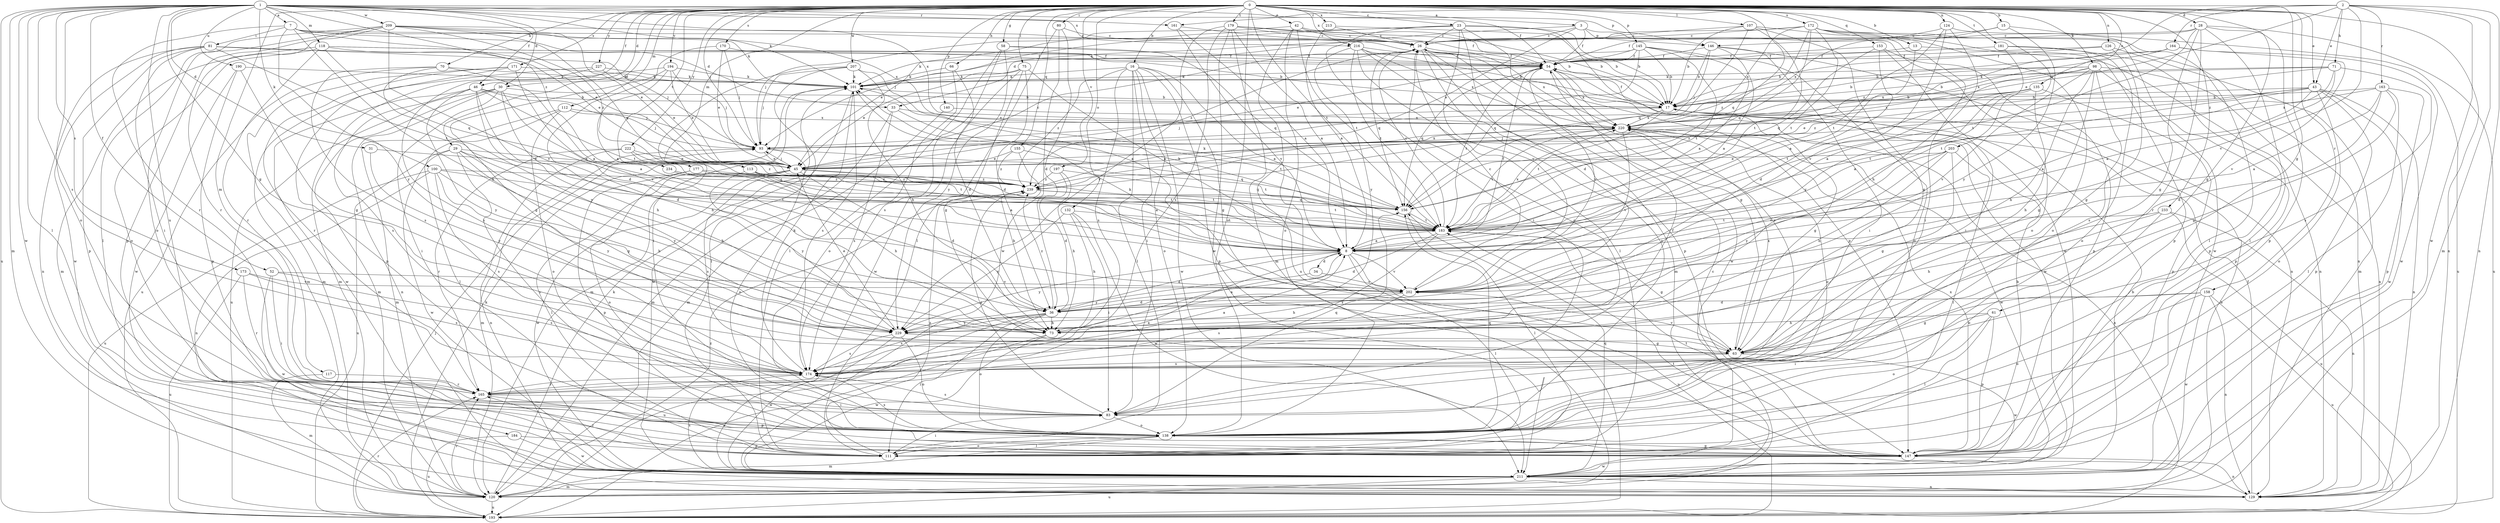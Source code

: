 strict digraph  {
0;
1;
2;
3;
7;
8;
13;
15;
16;
17;
23;
26;
28;
29;
30;
31;
33;
34;
36;
42;
43;
45;
46;
52;
54;
58;
61;
63;
66;
70;
71;
73;
75;
80;
81;
83;
93;
98;
100;
101;
107;
111;
112;
113;
117;
118;
120;
124;
126;
129;
132;
135;
138;
140;
145;
146;
147;
153;
155;
156;
158;
161;
163;
164;
165;
170;
171;
172;
173;
174;
177;
179;
181;
183;
184;
190;
193;
194;
197;
202;
203;
207;
209;
211;
213;
216;
220;
222;
227;
229;
233;
234;
239;
0 -> 3  [label=a];
0 -> 13  [label=b];
0 -> 15  [label=b];
0 -> 16  [label=b];
0 -> 23  [label=c];
0 -> 28  [label=d];
0 -> 29  [label=d];
0 -> 30  [label=d];
0 -> 42  [label=e];
0 -> 43  [label=e];
0 -> 46  [label=f];
0 -> 58  [label=g];
0 -> 61  [label=g];
0 -> 63  [label=g];
0 -> 66  [label=h];
0 -> 70  [label=h];
0 -> 75  [label=i];
0 -> 80  [label=i];
0 -> 93  [label=j];
0 -> 98  [label=k];
0 -> 107  [label=l];
0 -> 112  [label=m];
0 -> 113  [label=m];
0 -> 117  [label=m];
0 -> 124  [label=n];
0 -> 126  [label=n];
0 -> 129  [label=n];
0 -> 132  [label=o];
0 -> 135  [label=o];
0 -> 138  [label=o];
0 -> 140  [label=p];
0 -> 145  [label=p];
0 -> 153  [label=q];
0 -> 155  [label=q];
0 -> 156  [label=q];
0 -> 158  [label=r];
0 -> 170  [label=s];
0 -> 171  [label=s];
0 -> 172  [label=s];
0 -> 177  [label=t];
0 -> 179  [label=t];
0 -> 181  [label=t];
0 -> 183  [label=t];
0 -> 194  [label=v];
0 -> 197  [label=v];
0 -> 203  [label=w];
0 -> 207  [label=w];
0 -> 213  [label=x];
0 -> 216  [label=x];
0 -> 222  [label=y];
0 -> 227  [label=y];
0 -> 233  [label=z];
1 -> 7  [label=a];
1 -> 30  [label=d];
1 -> 31  [label=d];
1 -> 46  [label=f];
1 -> 52  [label=f];
1 -> 54  [label=f];
1 -> 63  [label=g];
1 -> 100  [label=k];
1 -> 101  [label=k];
1 -> 111  [label=l];
1 -> 118  [label=m];
1 -> 120  [label=m];
1 -> 138  [label=o];
1 -> 146  [label=p];
1 -> 161  [label=r];
1 -> 173  [label=s];
1 -> 174  [label=s];
1 -> 184  [label=u];
1 -> 190  [label=u];
1 -> 193  [label=u];
1 -> 209  [label=w];
1 -> 211  [label=w];
1 -> 216  [label=x];
1 -> 220  [label=x];
1 -> 234  [label=z];
2 -> 43  [label=e];
2 -> 45  [label=e];
2 -> 71  [label=h];
2 -> 120  [label=m];
2 -> 129  [label=n];
2 -> 161  [label=r];
2 -> 163  [label=r];
2 -> 164  [label=r];
2 -> 202  [label=v];
2 -> 211  [label=w];
2 -> 239  [label=z];
3 -> 26  [label=c];
3 -> 33  [label=d];
3 -> 45  [label=e];
3 -> 54  [label=f];
3 -> 138  [label=o];
3 -> 146  [label=p];
7 -> 33  [label=d];
7 -> 45  [label=e];
7 -> 54  [label=f];
7 -> 73  [label=h];
7 -> 81  [label=i];
7 -> 101  [label=k];
7 -> 165  [label=r];
7 -> 229  [label=y];
8 -> 34  [label=d];
8 -> 36  [label=d];
8 -> 54  [label=f];
8 -> 111  [label=l];
8 -> 193  [label=u];
8 -> 202  [label=v];
8 -> 229  [label=y];
13 -> 8  [label=a];
13 -> 54  [label=f];
13 -> 129  [label=n];
15 -> 111  [label=l];
15 -> 146  [label=p];
15 -> 220  [label=x];
15 -> 229  [label=y];
16 -> 8  [label=a];
16 -> 63  [label=g];
16 -> 83  [label=i];
16 -> 101  [label=k];
16 -> 111  [label=l];
16 -> 138  [label=o];
16 -> 147  [label=p];
16 -> 174  [label=s];
16 -> 211  [label=w];
16 -> 239  [label=z];
17 -> 54  [label=f];
17 -> 63  [label=g];
17 -> 93  [label=j];
17 -> 183  [label=t];
17 -> 220  [label=x];
23 -> 17  [label=b];
23 -> 26  [label=c];
23 -> 36  [label=d];
23 -> 45  [label=e];
23 -> 83  [label=i];
23 -> 93  [label=j];
23 -> 147  [label=p];
23 -> 202  [label=v];
23 -> 211  [label=w];
26 -> 54  [label=f];
26 -> 63  [label=g];
26 -> 120  [label=m];
26 -> 138  [label=o];
26 -> 156  [label=q];
26 -> 211  [label=w];
26 -> 220  [label=x];
26 -> 239  [label=z];
28 -> 26  [label=c];
28 -> 54  [label=f];
28 -> 63  [label=g];
28 -> 111  [label=l];
28 -> 147  [label=p];
28 -> 165  [label=r];
28 -> 183  [label=t];
28 -> 193  [label=u];
29 -> 45  [label=e];
29 -> 63  [label=g];
29 -> 73  [label=h];
29 -> 138  [label=o];
29 -> 193  [label=u];
29 -> 211  [label=w];
29 -> 229  [label=y];
30 -> 8  [label=a];
30 -> 17  [label=b];
30 -> 73  [label=h];
30 -> 83  [label=i];
30 -> 120  [label=m];
30 -> 129  [label=n];
30 -> 193  [label=u];
31 -> 45  [label=e];
31 -> 229  [label=y];
33 -> 120  [label=m];
33 -> 174  [label=s];
33 -> 183  [label=t];
33 -> 220  [label=x];
34 -> 202  [label=v];
34 -> 229  [label=y];
36 -> 73  [label=h];
36 -> 111  [label=l];
36 -> 138  [label=o];
36 -> 174  [label=s];
36 -> 193  [label=u];
36 -> 229  [label=y];
36 -> 239  [label=z];
42 -> 17  [label=b];
42 -> 26  [label=c];
42 -> 93  [label=j];
42 -> 138  [label=o];
42 -> 183  [label=t];
42 -> 193  [label=u];
43 -> 8  [label=a];
43 -> 17  [label=b];
43 -> 45  [label=e];
43 -> 129  [label=n];
43 -> 138  [label=o];
43 -> 147  [label=p];
43 -> 183  [label=t];
43 -> 211  [label=w];
43 -> 239  [label=z];
45 -> 26  [label=c];
45 -> 36  [label=d];
45 -> 93  [label=j];
45 -> 111  [label=l];
45 -> 174  [label=s];
45 -> 183  [label=t];
45 -> 211  [label=w];
45 -> 239  [label=z];
46 -> 17  [label=b];
46 -> 36  [label=d];
46 -> 73  [label=h];
46 -> 93  [label=j];
46 -> 174  [label=s];
46 -> 183  [label=t];
46 -> 211  [label=w];
46 -> 229  [label=y];
52 -> 83  [label=i];
52 -> 174  [label=s];
52 -> 202  [label=v];
52 -> 211  [label=w];
54 -> 101  [label=k];
54 -> 156  [label=q];
54 -> 174  [label=s];
54 -> 183  [label=t];
54 -> 202  [label=v];
54 -> 211  [label=w];
54 -> 220  [label=x];
58 -> 54  [label=f];
58 -> 111  [label=l];
58 -> 156  [label=q];
58 -> 174  [label=s];
58 -> 229  [label=y];
61 -> 73  [label=h];
61 -> 83  [label=i];
61 -> 111  [label=l];
61 -> 138  [label=o];
61 -> 147  [label=p];
63 -> 174  [label=s];
63 -> 202  [label=v];
63 -> 211  [label=w];
63 -> 220  [label=x];
66 -> 36  [label=d];
66 -> 101  [label=k];
66 -> 138  [label=o];
70 -> 8  [label=a];
70 -> 101  [label=k];
70 -> 174  [label=s];
70 -> 193  [label=u];
70 -> 229  [label=y];
71 -> 8  [label=a];
71 -> 17  [label=b];
71 -> 101  [label=k];
71 -> 174  [label=s];
71 -> 183  [label=t];
71 -> 239  [label=z];
73 -> 8  [label=a];
73 -> 193  [label=u];
73 -> 211  [label=w];
75 -> 8  [label=a];
75 -> 36  [label=d];
75 -> 45  [label=e];
75 -> 63  [label=g];
75 -> 101  [label=k];
75 -> 211  [label=w];
80 -> 26  [label=c];
80 -> 36  [label=d];
80 -> 111  [label=l];
80 -> 211  [label=w];
81 -> 54  [label=f];
81 -> 83  [label=i];
81 -> 93  [label=j];
81 -> 129  [label=n];
81 -> 147  [label=p];
81 -> 183  [label=t];
81 -> 211  [label=w];
83 -> 138  [label=o];
83 -> 156  [label=q];
83 -> 174  [label=s];
83 -> 239  [label=z];
93 -> 45  [label=e];
93 -> 120  [label=m];
93 -> 138  [label=o];
93 -> 183  [label=t];
93 -> 220  [label=x];
98 -> 8  [label=a];
98 -> 17  [label=b];
98 -> 63  [label=g];
98 -> 73  [label=h];
98 -> 101  [label=k];
98 -> 129  [label=n];
98 -> 147  [label=p];
98 -> 174  [label=s];
98 -> 202  [label=v];
98 -> 220  [label=x];
100 -> 73  [label=h];
100 -> 129  [label=n];
100 -> 174  [label=s];
100 -> 183  [label=t];
100 -> 193  [label=u];
100 -> 229  [label=y];
100 -> 239  [label=z];
101 -> 17  [label=b];
101 -> 120  [label=m];
101 -> 174  [label=s];
101 -> 211  [label=w];
107 -> 17  [label=b];
107 -> 26  [label=c];
107 -> 63  [label=g];
107 -> 83  [label=i];
107 -> 156  [label=q];
107 -> 183  [label=t];
111 -> 83  [label=i];
111 -> 138  [label=o];
111 -> 165  [label=r];
111 -> 239  [label=z];
112 -> 93  [label=j];
112 -> 111  [label=l];
112 -> 120  [label=m];
112 -> 138  [label=o];
112 -> 220  [label=x];
113 -> 73  [label=h];
113 -> 183  [label=t];
113 -> 229  [label=y];
113 -> 239  [label=z];
117 -> 120  [label=m];
117 -> 165  [label=r];
118 -> 17  [label=b];
118 -> 45  [label=e];
118 -> 54  [label=f];
118 -> 120  [label=m];
118 -> 138  [label=o];
118 -> 156  [label=q];
118 -> 165  [label=r];
120 -> 17  [label=b];
120 -> 26  [label=c];
120 -> 101  [label=k];
120 -> 165  [label=r];
120 -> 193  [label=u];
120 -> 239  [label=z];
124 -> 26  [label=c];
124 -> 73  [label=h];
124 -> 183  [label=t];
124 -> 193  [label=u];
124 -> 202  [label=v];
126 -> 17  [label=b];
126 -> 54  [label=f];
126 -> 63  [label=g];
126 -> 120  [label=m];
129 -> 54  [label=f];
129 -> 183  [label=t];
132 -> 73  [label=h];
132 -> 83  [label=i];
132 -> 183  [label=t];
132 -> 211  [label=w];
132 -> 229  [label=y];
135 -> 8  [label=a];
135 -> 17  [label=b];
135 -> 73  [label=h];
135 -> 147  [label=p];
135 -> 183  [label=t];
135 -> 220  [label=x];
138 -> 111  [label=l];
138 -> 120  [label=m];
138 -> 147  [label=p];
138 -> 156  [label=q];
138 -> 174  [label=s];
140 -> 120  [label=m];
140 -> 220  [label=x];
145 -> 8  [label=a];
145 -> 17  [label=b];
145 -> 45  [label=e];
145 -> 54  [label=f];
145 -> 101  [label=k];
145 -> 138  [label=o];
145 -> 156  [label=q];
145 -> 183  [label=t];
146 -> 8  [label=a];
146 -> 17  [label=b];
146 -> 54  [label=f];
146 -> 83  [label=i];
146 -> 93  [label=j];
146 -> 129  [label=n];
147 -> 17  [label=b];
147 -> 129  [label=n];
147 -> 183  [label=t];
147 -> 211  [label=w];
147 -> 220  [label=x];
153 -> 36  [label=d];
153 -> 54  [label=f];
153 -> 83  [label=i];
153 -> 147  [label=p];
153 -> 156  [label=q];
155 -> 45  [label=e];
155 -> 73  [label=h];
155 -> 156  [label=q];
155 -> 239  [label=z];
156 -> 101  [label=k];
156 -> 111  [label=l];
156 -> 183  [label=t];
158 -> 36  [label=d];
158 -> 63  [label=g];
158 -> 129  [label=n];
158 -> 138  [label=o];
158 -> 193  [label=u];
158 -> 211  [label=w];
161 -> 8  [label=a];
161 -> 26  [label=c];
161 -> 202  [label=v];
163 -> 8  [label=a];
163 -> 17  [label=b];
163 -> 36  [label=d];
163 -> 63  [label=g];
163 -> 111  [label=l];
163 -> 147  [label=p];
163 -> 220  [label=x];
164 -> 17  [label=b];
164 -> 54  [label=f];
164 -> 202  [label=v];
164 -> 211  [label=w];
164 -> 220  [label=x];
165 -> 8  [label=a];
165 -> 26  [label=c];
165 -> 54  [label=f];
165 -> 83  [label=i];
165 -> 147  [label=p];
170 -> 36  [label=d];
170 -> 45  [label=e];
170 -> 54  [label=f];
170 -> 93  [label=j];
171 -> 101  [label=k];
171 -> 120  [label=m];
171 -> 147  [label=p];
171 -> 165  [label=r];
171 -> 202  [label=v];
172 -> 26  [label=c];
172 -> 101  [label=k];
172 -> 129  [label=n];
172 -> 138  [label=o];
172 -> 147  [label=p];
172 -> 156  [label=q];
172 -> 183  [label=t];
172 -> 211  [label=w];
172 -> 220  [label=x];
172 -> 239  [label=z];
173 -> 165  [label=r];
173 -> 174  [label=s];
173 -> 193  [label=u];
173 -> 202  [label=v];
174 -> 8  [label=a];
174 -> 101  [label=k];
174 -> 165  [label=r];
177 -> 8  [label=a];
177 -> 138  [label=o];
177 -> 147  [label=p];
177 -> 239  [label=z];
179 -> 8  [label=a];
179 -> 17  [label=b];
179 -> 26  [label=c];
179 -> 54  [label=f];
179 -> 120  [label=m];
179 -> 174  [label=s];
179 -> 211  [label=w];
179 -> 229  [label=y];
181 -> 54  [label=f];
181 -> 138  [label=o];
181 -> 147  [label=p];
181 -> 229  [label=y];
183 -> 8  [label=a];
183 -> 26  [label=c];
183 -> 36  [label=d];
183 -> 63  [label=g];
183 -> 101  [label=k];
183 -> 174  [label=s];
183 -> 220  [label=x];
184 -> 147  [label=p];
184 -> 193  [label=u];
184 -> 211  [label=w];
190 -> 63  [label=g];
190 -> 101  [label=k];
190 -> 147  [label=p];
190 -> 211  [label=w];
193 -> 93  [label=j];
193 -> 101  [label=k];
193 -> 165  [label=r];
193 -> 220  [label=x];
194 -> 8  [label=a];
194 -> 45  [label=e];
194 -> 63  [label=g];
194 -> 93  [label=j];
194 -> 101  [label=k];
194 -> 120  [label=m];
197 -> 36  [label=d];
197 -> 73  [label=h];
197 -> 156  [label=q];
197 -> 239  [label=z];
202 -> 26  [label=c];
202 -> 36  [label=d];
202 -> 73  [label=h];
202 -> 101  [label=k];
202 -> 174  [label=s];
203 -> 45  [label=e];
203 -> 63  [label=g];
203 -> 73  [label=h];
203 -> 111  [label=l];
203 -> 202  [label=v];
203 -> 229  [label=y];
207 -> 8  [label=a];
207 -> 73  [label=h];
207 -> 83  [label=i];
207 -> 93  [label=j];
207 -> 101  [label=k];
207 -> 111  [label=l];
209 -> 26  [label=c];
209 -> 45  [label=e];
209 -> 111  [label=l];
209 -> 138  [label=o];
209 -> 147  [label=p];
209 -> 156  [label=q];
209 -> 165  [label=r];
209 -> 202  [label=v];
209 -> 220  [label=x];
209 -> 239  [label=z];
211 -> 17  [label=b];
211 -> 120  [label=m];
211 -> 129  [label=n];
211 -> 156  [label=q];
211 -> 174  [label=s];
211 -> 193  [label=u];
213 -> 8  [label=a];
213 -> 17  [label=b];
213 -> 26  [label=c];
216 -> 17  [label=b];
216 -> 54  [label=f];
216 -> 111  [label=l];
216 -> 147  [label=p];
216 -> 183  [label=t];
216 -> 220  [label=x];
216 -> 229  [label=y];
220 -> 93  [label=j];
220 -> 138  [label=o];
220 -> 183  [label=t];
220 -> 202  [label=v];
220 -> 211  [label=w];
222 -> 45  [label=e];
222 -> 129  [label=n];
222 -> 165  [label=r];
222 -> 183  [label=t];
222 -> 239  [label=z];
227 -> 45  [label=e];
227 -> 101  [label=k];
227 -> 120  [label=m];
227 -> 174  [label=s];
229 -> 45  [label=e];
229 -> 63  [label=g];
229 -> 138  [label=o];
229 -> 174  [label=s];
229 -> 211  [label=w];
233 -> 73  [label=h];
233 -> 129  [label=n];
233 -> 138  [label=o];
233 -> 183  [label=t];
233 -> 193  [label=u];
234 -> 8  [label=a];
234 -> 239  [label=z];
239 -> 156  [label=q];
239 -> 183  [label=t];
}
